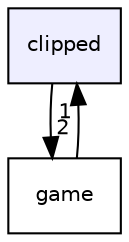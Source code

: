 digraph "clipped" {
  compound=true
  node [ fontsize="10", fontname="Helvetica"];
  edge [ labelfontsize="10", labelfontname="Helvetica"];
  dir_d8b801b9b84b98575a5a421f97929dac [shape=box, label="clipped", style="filled", fillcolor="#eeeeff", pencolor="black", URL="dir_d8b801b9b84b98575a5a421f97929dac.html"];
  dir_37c6514aeece95293041e34c0f2e0784 [shape=box label="game" URL="dir_37c6514aeece95293041e34c0f2e0784.html"];
  dir_d8b801b9b84b98575a5a421f97929dac->dir_37c6514aeece95293041e34c0f2e0784 [headlabel="2", labeldistance=1.5 headhref="dir_000001_000003.html"];
  dir_37c6514aeece95293041e34c0f2e0784->dir_d8b801b9b84b98575a5a421f97929dac [headlabel="1", labeldistance=1.5 headhref="dir_000003_000001.html"];
}
